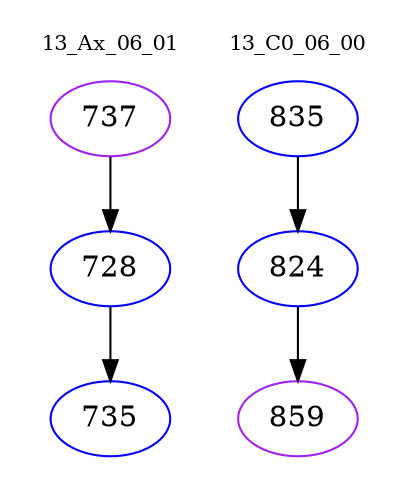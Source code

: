 digraph{
subgraph cluster_0 {
color = white
label = "13_Ax_06_01";
fontsize=10;
T0_737 [label="737", color="purple"]
T0_737 -> T0_728 [color="black"]
T0_728 [label="728", color="blue"]
T0_728 -> T0_735 [color="black"]
T0_735 [label="735", color="blue"]
}
subgraph cluster_1 {
color = white
label = "13_C0_06_00";
fontsize=10;
T1_835 [label="835", color="blue"]
T1_835 -> T1_824 [color="black"]
T1_824 [label="824", color="blue"]
T1_824 -> T1_859 [color="black"]
T1_859 [label="859", color="purple"]
}
}
